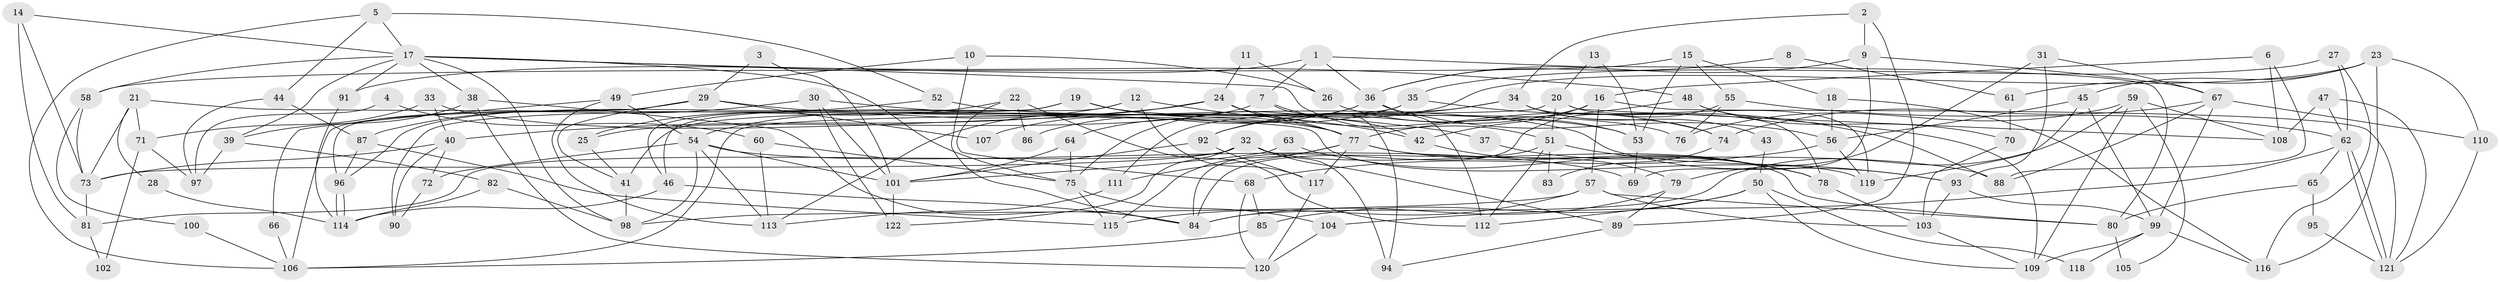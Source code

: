 // Generated by graph-tools (version 1.1) at 2025/11/02/27/25 16:11:24]
// undirected, 122 vertices, 244 edges
graph export_dot {
graph [start="1"]
  node [color=gray90,style=filled];
  1;
  2;
  3;
  4;
  5;
  6;
  7;
  8;
  9;
  10;
  11;
  12;
  13;
  14;
  15;
  16;
  17;
  18;
  19;
  20;
  21;
  22;
  23;
  24;
  25;
  26;
  27;
  28;
  29;
  30;
  31;
  32;
  33;
  34;
  35;
  36;
  37;
  38;
  39;
  40;
  41;
  42;
  43;
  44;
  45;
  46;
  47;
  48;
  49;
  50;
  51;
  52;
  53;
  54;
  55;
  56;
  57;
  58;
  59;
  60;
  61;
  62;
  63;
  64;
  65;
  66;
  67;
  68;
  69;
  70;
  71;
  72;
  73;
  74;
  75;
  76;
  77;
  78;
  79;
  80;
  81;
  82;
  83;
  84;
  85;
  86;
  87;
  88;
  89;
  90;
  91;
  92;
  93;
  94;
  95;
  96;
  97;
  98;
  99;
  100;
  101;
  102;
  103;
  104;
  105;
  106;
  107;
  108;
  109;
  110;
  111;
  112;
  113;
  114;
  115;
  116;
  117;
  118;
  119;
  120;
  121;
  122;
  1 -- 91;
  1 -- 80;
  1 -- 7;
  1 -- 36;
  2 -- 34;
  2 -- 89;
  2 -- 9;
  3 -- 29;
  3 -- 101;
  4 -- 60;
  4 -- 97;
  5 -- 106;
  5 -- 17;
  5 -- 44;
  5 -- 52;
  6 -- 16;
  6 -- 88;
  6 -- 108;
  7 -- 25;
  7 -- 42;
  7 -- 94;
  8 -- 61;
  8 -- 36;
  9 -- 67;
  9 -- 36;
  9 -- 69;
  10 -- 84;
  10 -- 49;
  10 -- 26;
  11 -- 26;
  11 -- 24;
  12 -- 54;
  12 -- 46;
  12 -- 42;
  12 -- 117;
  13 -- 53;
  13 -- 20;
  14 -- 73;
  14 -- 17;
  14 -- 81;
  15 -- 58;
  15 -- 55;
  15 -- 18;
  15 -- 53;
  16 -- 42;
  16 -- 92;
  16 -- 57;
  16 -- 121;
  17 -- 98;
  17 -- 48;
  17 -- 38;
  17 -- 39;
  17 -- 51;
  17 -- 58;
  17 -- 75;
  17 -- 91;
  18 -- 56;
  18 -- 116;
  19 -- 76;
  19 -- 46;
  19 -- 77;
  19 -- 90;
  20 -- 119;
  20 -- 108;
  20 -- 51;
  20 -- 106;
  21 -- 119;
  21 -- 73;
  21 -- 28;
  21 -- 71;
  22 -- 68;
  22 -- 112;
  22 -- 25;
  22 -- 86;
  23 -- 45;
  23 -- 116;
  23 -- 61;
  23 -- 75;
  23 -- 110;
  24 -- 77;
  24 -- 113;
  24 -- 40;
  24 -- 74;
  25 -- 41;
  26 -- 53;
  27 -- 62;
  27 -- 116;
  27 -- 35;
  28 -- 114;
  29 -- 96;
  29 -- 77;
  29 -- 41;
  29 -- 106;
  29 -- 107;
  30 -- 87;
  30 -- 122;
  30 -- 37;
  30 -- 101;
  31 -- 93;
  31 -- 67;
  31 -- 79;
  32 -- 94;
  32 -- 81;
  32 -- 73;
  32 -- 80;
  32 -- 89;
  32 -- 122;
  33 -- 93;
  33 -- 40;
  33 -- 71;
  34 -- 92;
  34 -- 78;
  34 -- 43;
  34 -- 74;
  34 -- 111;
  35 -- 41;
  35 -- 64;
  35 -- 88;
  36 -- 56;
  36 -- 86;
  36 -- 107;
  36 -- 112;
  37 -- 78;
  38 -- 84;
  38 -- 39;
  38 -- 120;
  39 -- 82;
  39 -- 97;
  40 -- 72;
  40 -- 73;
  40 -- 90;
  41 -- 98;
  42 -- 79;
  43 -- 50;
  44 -- 97;
  44 -- 87;
  45 -- 56;
  45 -- 99;
  45 -- 119;
  46 -- 114;
  46 -- 84;
  47 -- 62;
  47 -- 121;
  47 -- 108;
  48 -- 109;
  48 -- 77;
  48 -- 70;
  49 -- 113;
  49 -- 54;
  49 -- 66;
  50 -- 109;
  50 -- 112;
  50 -- 85;
  50 -- 118;
  51 -- 83;
  51 -- 84;
  51 -- 93;
  51 -- 112;
  52 -- 96;
  52 -- 53;
  53 -- 69;
  54 -- 69;
  54 -- 101;
  54 -- 72;
  54 -- 98;
  54 -- 113;
  55 -- 84;
  55 -- 62;
  55 -- 76;
  56 -- 68;
  56 -- 119;
  57 -- 115;
  57 -- 80;
  57 -- 98;
  57 -- 103;
  58 -- 73;
  58 -- 100;
  59 -- 108;
  59 -- 84;
  59 -- 76;
  59 -- 105;
  59 -- 109;
  60 -- 113;
  60 -- 75;
  61 -- 70;
  62 -- 104;
  62 -- 121;
  62 -- 121;
  62 -- 65;
  63 -- 101;
  63 -- 78;
  64 -- 75;
  64 -- 101;
  65 -- 80;
  65 -- 95;
  66 -- 106;
  67 -- 110;
  67 -- 74;
  67 -- 88;
  67 -- 99;
  68 -- 120;
  68 -- 85;
  70 -- 103;
  71 -- 97;
  71 -- 102;
  72 -- 90;
  73 -- 81;
  74 -- 83;
  75 -- 104;
  75 -- 115;
  77 -- 88;
  77 -- 78;
  77 -- 111;
  77 -- 115;
  77 -- 117;
  78 -- 103;
  79 -- 84;
  79 -- 89;
  80 -- 105;
  81 -- 102;
  82 -- 98;
  82 -- 114;
  85 -- 106;
  87 -- 115;
  87 -- 96;
  89 -- 94;
  91 -- 114;
  92 -- 101;
  92 -- 117;
  93 -- 99;
  93 -- 103;
  95 -- 121;
  96 -- 114;
  96 -- 114;
  99 -- 109;
  99 -- 116;
  99 -- 118;
  100 -- 106;
  101 -- 122;
  103 -- 109;
  104 -- 120;
  110 -- 121;
  111 -- 113;
  117 -- 120;
}
